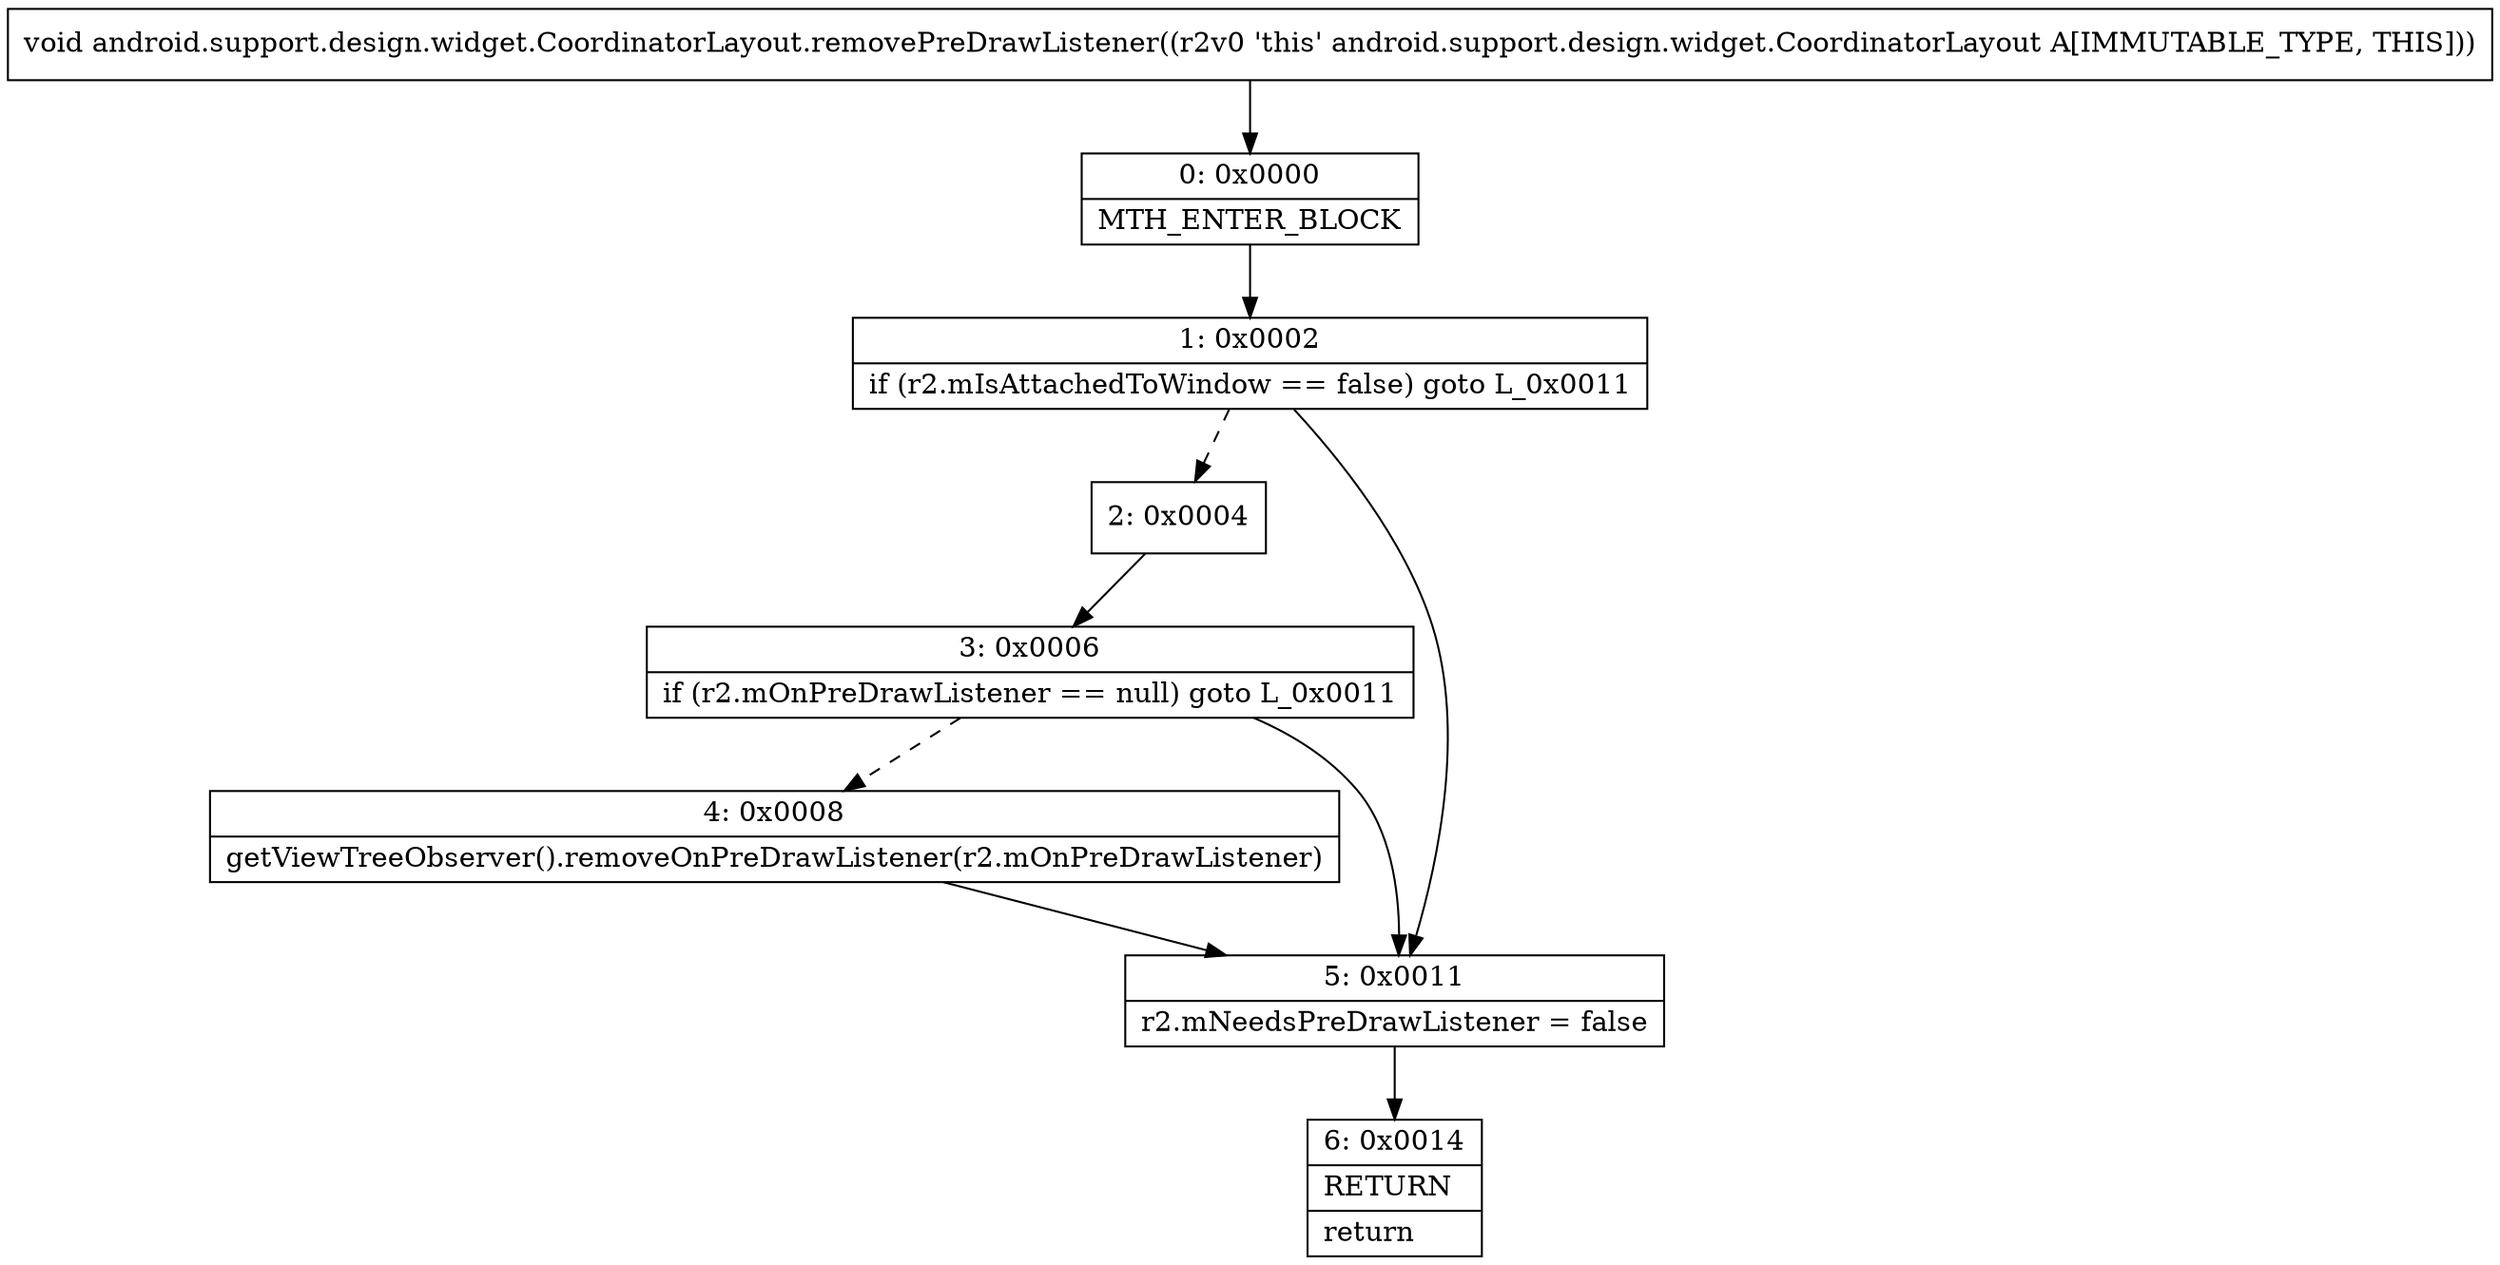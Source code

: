 digraph "CFG forandroid.support.design.widget.CoordinatorLayout.removePreDrawListener()V" {
Node_0 [shape=record,label="{0\:\ 0x0000|MTH_ENTER_BLOCK\l}"];
Node_1 [shape=record,label="{1\:\ 0x0002|if (r2.mIsAttachedToWindow == false) goto L_0x0011\l}"];
Node_2 [shape=record,label="{2\:\ 0x0004}"];
Node_3 [shape=record,label="{3\:\ 0x0006|if (r2.mOnPreDrawListener == null) goto L_0x0011\l}"];
Node_4 [shape=record,label="{4\:\ 0x0008|getViewTreeObserver().removeOnPreDrawListener(r2.mOnPreDrawListener)\l}"];
Node_5 [shape=record,label="{5\:\ 0x0011|r2.mNeedsPreDrawListener = false\l}"];
Node_6 [shape=record,label="{6\:\ 0x0014|RETURN\l|return\l}"];
MethodNode[shape=record,label="{void android.support.design.widget.CoordinatorLayout.removePreDrawListener((r2v0 'this' android.support.design.widget.CoordinatorLayout A[IMMUTABLE_TYPE, THIS])) }"];
MethodNode -> Node_0;
Node_0 -> Node_1;
Node_1 -> Node_2[style=dashed];
Node_1 -> Node_5;
Node_2 -> Node_3;
Node_3 -> Node_4[style=dashed];
Node_3 -> Node_5;
Node_4 -> Node_5;
Node_5 -> Node_6;
}

